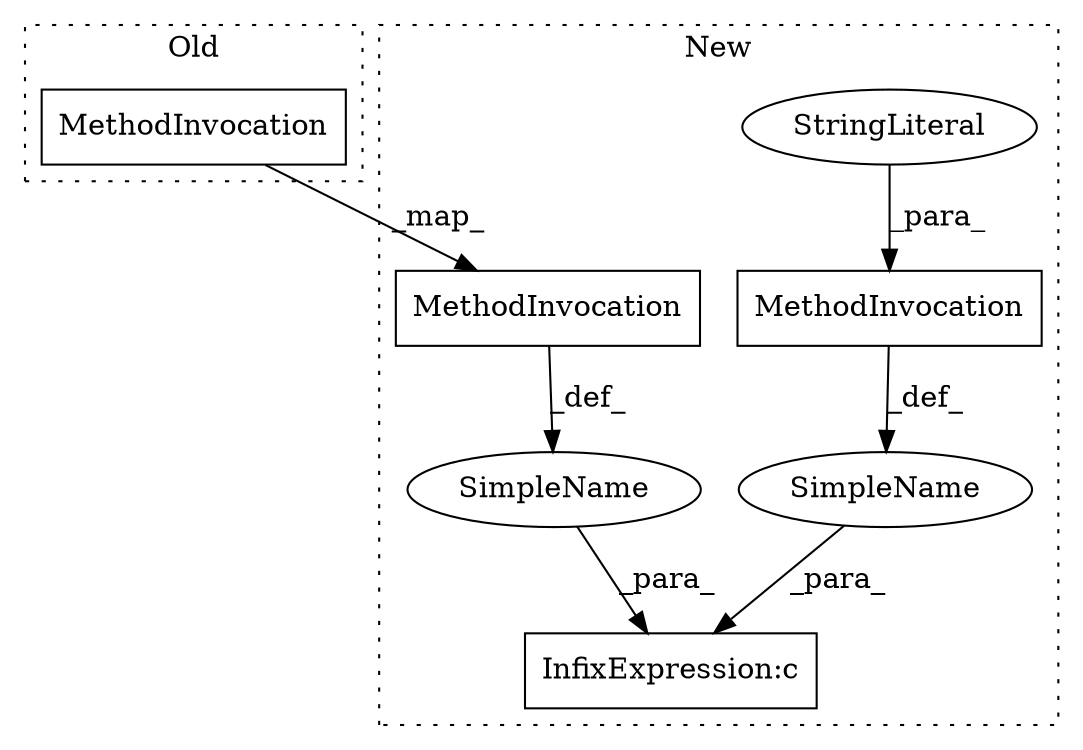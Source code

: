 digraph G {
subgraph cluster0 {
1 [label="MethodInvocation" a="32" s="8261,8281" l="11,1" shape="box"];
label = "Old";
style="dotted";
}
subgraph cluster1 {
2 [label="MethodInvocation" a="32" s="8527,8548" l="11,1" shape="box"];
3 [label="MethodInvocation" a="32" s="8436,8456" l="11,1" shape="box"];
4 [label="SimpleName" a="42" s="" l="" shape="ellipse"];
5 [label="SimpleName" a="42" s="" l="" shape="ellipse"];
6 [label="StringLiteral" a="45" s="8538" l="10" shape="ellipse"];
7 [label="InfixExpression:c" a="27" s="8457" l="4" shape="box"];
label = "New";
style="dotted";
}
1 -> 3 [label="_map_"];
2 -> 5 [label="_def_"];
3 -> 4 [label="_def_"];
4 -> 7 [label="_para_"];
5 -> 7 [label="_para_"];
6 -> 2 [label="_para_"];
}